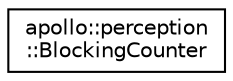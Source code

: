digraph "Graphical Class Hierarchy"
{
  edge [fontname="Helvetica",fontsize="10",labelfontname="Helvetica",labelfontsize="10"];
  node [fontname="Helvetica",fontsize="10",shape=record];
  rankdir="LR";
  Node1 [label="apollo::perception\l::BlockingCounter",height=0.2,width=0.4,color="black", fillcolor="white", style="filled",URL="$classapollo_1_1perception_1_1BlockingCounter.html"];
}
